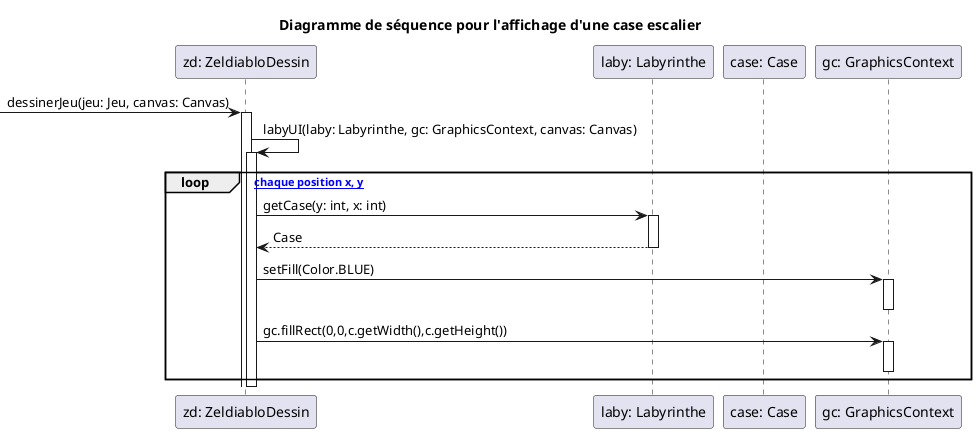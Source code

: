 @startuml

title Diagramme de séquence pour l'affichage d'une case escalier

participant "zd: ZeldiabloDessin" as ZD
participant "laby: Labyrinthe" as Laby
participant "case: Case" as Case
participant "gc: GraphicsContext" as GC

-> ZD : dessinerJeu(jeu: Jeu, canvas: Canvas)
activate ZD

ZD -> ZD : labyUI(laby: Labyrinthe, gc: GraphicsContext, canvas: Canvas)
activate ZD

loop [pour chaque position x, y]
    ZD -> Laby : getCase(y: int, x: int)
    activate Laby
    Laby --> ZD : Case
    deactivate Laby
    
    
    ZD -> GC : setFill(Color.BLUE)
    activate GC
    deactivate GC
    
        
    ZD -> GC : gc.fillRect(0,0,c.getWidth(),c.getHeight())
    activate GC
    deactivate GC
end

deactivate ZD
@enduml